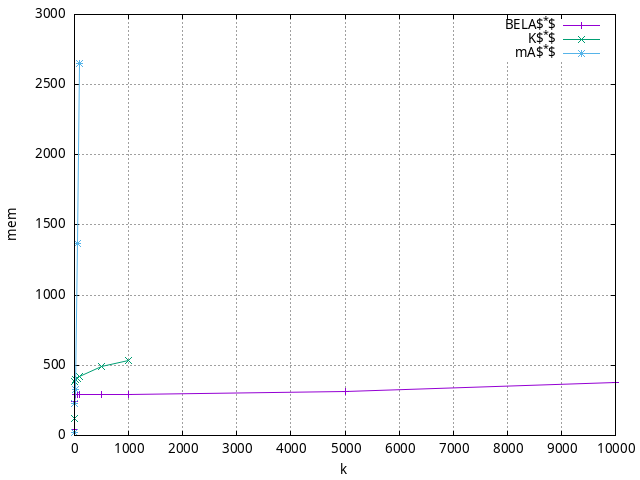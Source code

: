 #!/usr/bin/gnuplot
# -*- coding: utf-8 -*-
#
# results/maps/unit/10/random512-10.heuristic.unit.mem.gnuplot
#
# Started on 04/02/2024 19:55:49
# Author: Carlos Linares López
set grid
set xlabel "k"
set ylabel "mem"

set terminal png enhanced font "Ariel,10"
set output 'random512-10.heuristic.unit.mem.png'

plot "-" title "BELA$^*$"      with linesp, "-" title "K$^*$"      with linesp, "-" title "mA$^*$"      with linesp

	1 42.36
	5 245.08
	10 289.08
	50 294.0
	100 294.0
	500 294.0
	1000 294.0
	5000 315.84
	10000 377.06
end
	1 118.47
	5 381.45
	10 398.0
	50 404.89
	100 422.0
	500 494.7
	1000 532.11
end
	1 24.51
	5 229.36
	10 329.05
	50 1368.48
	100 2653.92
end
